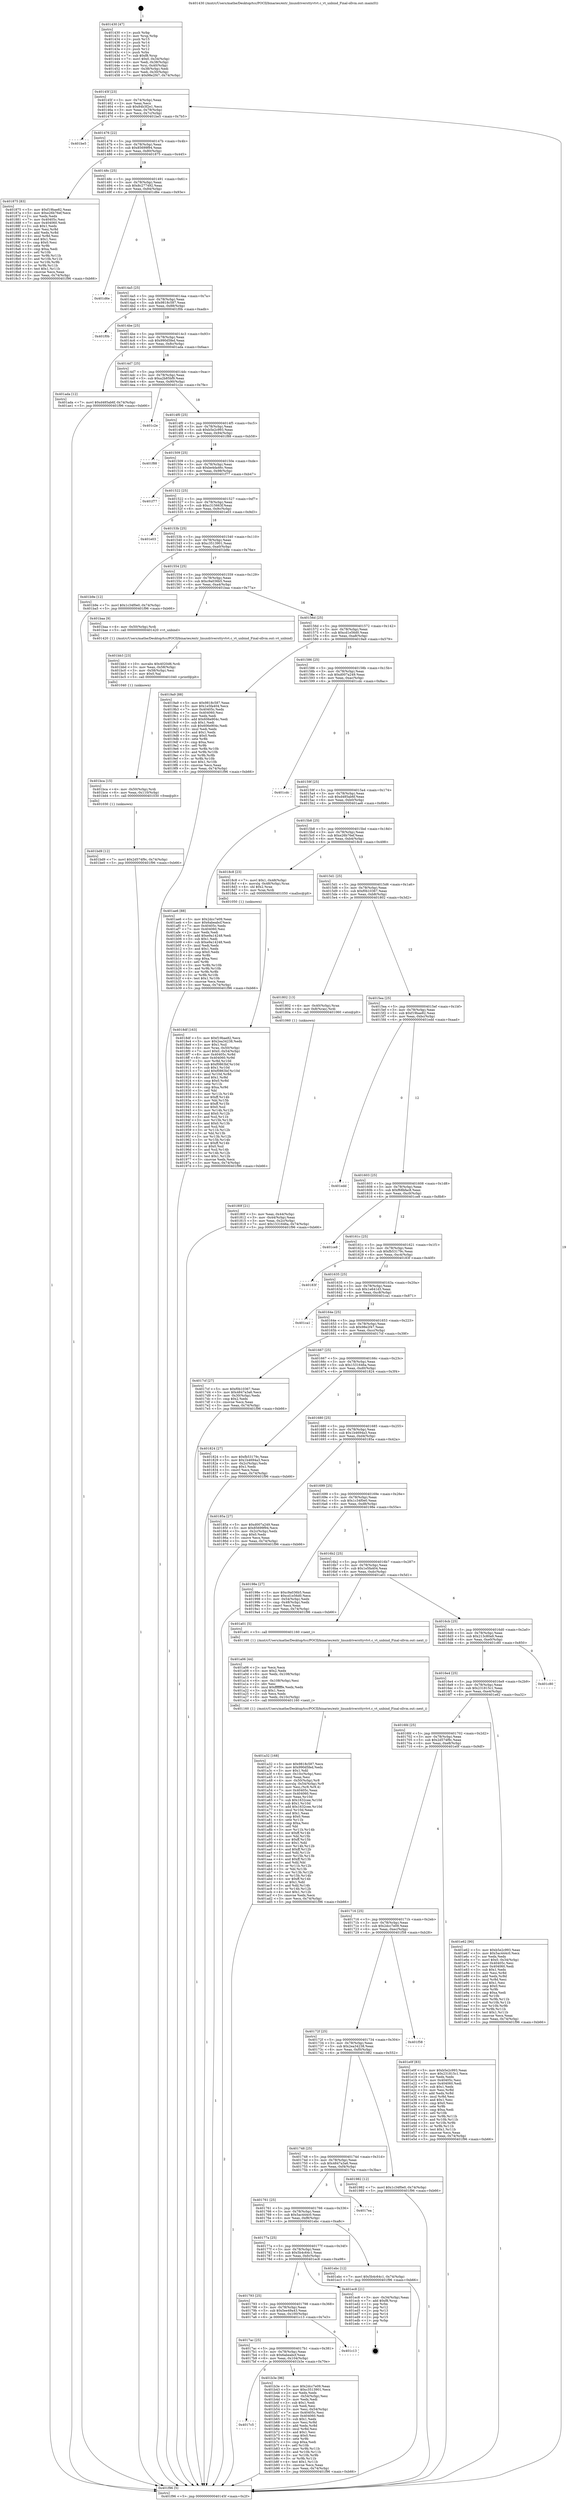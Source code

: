 digraph "0x401430" {
  label = "0x401430 (/mnt/c/Users/mathe/Desktop/tcc/POCII/binaries/extr_linuxdriversttyvtvt.c_vt_unbind_Final-ollvm.out::main(0))"
  labelloc = "t"
  node[shape=record]

  Entry [label="",width=0.3,height=0.3,shape=circle,fillcolor=black,style=filled]
  "0x40145f" [label="{
     0x40145f [23]\l
     | [instrs]\l
     &nbsp;&nbsp;0x40145f \<+3\>: mov -0x74(%rbp),%eax\l
     &nbsp;&nbsp;0x401462 \<+2\>: mov %eax,%ecx\l
     &nbsp;&nbsp;0x401464 \<+6\>: sub $0x84b3f2e1,%ecx\l
     &nbsp;&nbsp;0x40146a \<+3\>: mov %eax,-0x78(%rbp)\l
     &nbsp;&nbsp;0x40146d \<+3\>: mov %ecx,-0x7c(%rbp)\l
     &nbsp;&nbsp;0x401470 \<+6\>: je 0000000000401be5 \<main+0x7b5\>\l
  }"]
  "0x401be5" [label="{
     0x401be5\l
  }", style=dashed]
  "0x401476" [label="{
     0x401476 [22]\l
     | [instrs]\l
     &nbsp;&nbsp;0x401476 \<+5\>: jmp 000000000040147b \<main+0x4b\>\l
     &nbsp;&nbsp;0x40147b \<+3\>: mov -0x78(%rbp),%eax\l
     &nbsp;&nbsp;0x40147e \<+5\>: sub $0x85699f94,%eax\l
     &nbsp;&nbsp;0x401483 \<+3\>: mov %eax,-0x80(%rbp)\l
     &nbsp;&nbsp;0x401486 \<+6\>: je 0000000000401875 \<main+0x445\>\l
  }"]
  Exit [label="",width=0.3,height=0.3,shape=circle,fillcolor=black,style=filled,peripheries=2]
  "0x401875" [label="{
     0x401875 [83]\l
     | [instrs]\l
     &nbsp;&nbsp;0x401875 \<+5\>: mov $0xf19bae82,%eax\l
     &nbsp;&nbsp;0x40187a \<+5\>: mov $0xe26b76ef,%ecx\l
     &nbsp;&nbsp;0x40187f \<+2\>: xor %edx,%edx\l
     &nbsp;&nbsp;0x401881 \<+7\>: mov 0x40405c,%esi\l
     &nbsp;&nbsp;0x401888 \<+7\>: mov 0x404060,%edi\l
     &nbsp;&nbsp;0x40188f \<+3\>: sub $0x1,%edx\l
     &nbsp;&nbsp;0x401892 \<+3\>: mov %esi,%r8d\l
     &nbsp;&nbsp;0x401895 \<+3\>: add %edx,%r8d\l
     &nbsp;&nbsp;0x401898 \<+4\>: imul %r8d,%esi\l
     &nbsp;&nbsp;0x40189c \<+3\>: and $0x1,%esi\l
     &nbsp;&nbsp;0x40189f \<+3\>: cmp $0x0,%esi\l
     &nbsp;&nbsp;0x4018a2 \<+4\>: sete %r9b\l
     &nbsp;&nbsp;0x4018a6 \<+3\>: cmp $0xa,%edi\l
     &nbsp;&nbsp;0x4018a9 \<+4\>: setl %r10b\l
     &nbsp;&nbsp;0x4018ad \<+3\>: mov %r9b,%r11b\l
     &nbsp;&nbsp;0x4018b0 \<+3\>: and %r10b,%r11b\l
     &nbsp;&nbsp;0x4018b3 \<+3\>: xor %r10b,%r9b\l
     &nbsp;&nbsp;0x4018b6 \<+3\>: or %r9b,%r11b\l
     &nbsp;&nbsp;0x4018b9 \<+4\>: test $0x1,%r11b\l
     &nbsp;&nbsp;0x4018bd \<+3\>: cmovne %ecx,%eax\l
     &nbsp;&nbsp;0x4018c0 \<+3\>: mov %eax,-0x74(%rbp)\l
     &nbsp;&nbsp;0x4018c3 \<+5\>: jmp 0000000000401f96 \<main+0xb66\>\l
  }"]
  "0x40148c" [label="{
     0x40148c [25]\l
     | [instrs]\l
     &nbsp;&nbsp;0x40148c \<+5\>: jmp 0000000000401491 \<main+0x61\>\l
     &nbsp;&nbsp;0x401491 \<+3\>: mov -0x78(%rbp),%eax\l
     &nbsp;&nbsp;0x401494 \<+5\>: sub $0x8c277492,%eax\l
     &nbsp;&nbsp;0x401499 \<+6\>: mov %eax,-0x84(%rbp)\l
     &nbsp;&nbsp;0x40149f \<+6\>: je 0000000000401d6e \<main+0x93e\>\l
  }"]
  "0x401bd9" [label="{
     0x401bd9 [12]\l
     | [instrs]\l
     &nbsp;&nbsp;0x401bd9 \<+7\>: movl $0x2d574f9c,-0x74(%rbp)\l
     &nbsp;&nbsp;0x401be0 \<+5\>: jmp 0000000000401f96 \<main+0xb66\>\l
  }"]
  "0x401d6e" [label="{
     0x401d6e\l
  }", style=dashed]
  "0x4014a5" [label="{
     0x4014a5 [25]\l
     | [instrs]\l
     &nbsp;&nbsp;0x4014a5 \<+5\>: jmp 00000000004014aa \<main+0x7a\>\l
     &nbsp;&nbsp;0x4014aa \<+3\>: mov -0x78(%rbp),%eax\l
     &nbsp;&nbsp;0x4014ad \<+5\>: sub $0x9818c587,%eax\l
     &nbsp;&nbsp;0x4014b2 \<+6\>: mov %eax,-0x88(%rbp)\l
     &nbsp;&nbsp;0x4014b8 \<+6\>: je 0000000000401f0b \<main+0xadb\>\l
  }"]
  "0x401bca" [label="{
     0x401bca [15]\l
     | [instrs]\l
     &nbsp;&nbsp;0x401bca \<+4\>: mov -0x50(%rbp),%rdi\l
     &nbsp;&nbsp;0x401bce \<+6\>: mov %eax,-0x110(%rbp)\l
     &nbsp;&nbsp;0x401bd4 \<+5\>: call 0000000000401030 \<free@plt\>\l
     | [calls]\l
     &nbsp;&nbsp;0x401030 \{1\} (unknown)\l
  }"]
  "0x401f0b" [label="{
     0x401f0b\l
  }", style=dashed]
  "0x4014be" [label="{
     0x4014be [25]\l
     | [instrs]\l
     &nbsp;&nbsp;0x4014be \<+5\>: jmp 00000000004014c3 \<main+0x93\>\l
     &nbsp;&nbsp;0x4014c3 \<+3\>: mov -0x78(%rbp),%eax\l
     &nbsp;&nbsp;0x4014c6 \<+5\>: sub $0x990d5fed,%eax\l
     &nbsp;&nbsp;0x4014cb \<+6\>: mov %eax,-0x8c(%rbp)\l
     &nbsp;&nbsp;0x4014d1 \<+6\>: je 0000000000401ada \<main+0x6aa\>\l
  }"]
  "0x401bb3" [label="{
     0x401bb3 [23]\l
     | [instrs]\l
     &nbsp;&nbsp;0x401bb3 \<+10\>: movabs $0x4020d6,%rdi\l
     &nbsp;&nbsp;0x401bbd \<+3\>: mov %eax,-0x58(%rbp)\l
     &nbsp;&nbsp;0x401bc0 \<+3\>: mov -0x58(%rbp),%esi\l
     &nbsp;&nbsp;0x401bc3 \<+2\>: mov $0x0,%al\l
     &nbsp;&nbsp;0x401bc5 \<+5\>: call 0000000000401040 \<printf@plt\>\l
     | [calls]\l
     &nbsp;&nbsp;0x401040 \{1\} (unknown)\l
  }"]
  "0x401ada" [label="{
     0x401ada [12]\l
     | [instrs]\l
     &nbsp;&nbsp;0x401ada \<+7\>: movl $0xd485ab6f,-0x74(%rbp)\l
     &nbsp;&nbsp;0x401ae1 \<+5\>: jmp 0000000000401f96 \<main+0xb66\>\l
  }"]
  "0x4014d7" [label="{
     0x4014d7 [25]\l
     | [instrs]\l
     &nbsp;&nbsp;0x4014d7 \<+5\>: jmp 00000000004014dc \<main+0xac\>\l
     &nbsp;&nbsp;0x4014dc \<+3\>: mov -0x78(%rbp),%eax\l
     &nbsp;&nbsp;0x4014df \<+5\>: sub $0xa2b85bf9,%eax\l
     &nbsp;&nbsp;0x4014e4 \<+6\>: mov %eax,-0x90(%rbp)\l
     &nbsp;&nbsp;0x4014ea \<+6\>: je 0000000000401c2e \<main+0x7fe\>\l
  }"]
  "0x4017c5" [label="{
     0x4017c5\l
  }", style=dashed]
  "0x401c2e" [label="{
     0x401c2e\l
  }", style=dashed]
  "0x4014f0" [label="{
     0x4014f0 [25]\l
     | [instrs]\l
     &nbsp;&nbsp;0x4014f0 \<+5\>: jmp 00000000004014f5 \<main+0xc5\>\l
     &nbsp;&nbsp;0x4014f5 \<+3\>: mov -0x78(%rbp),%eax\l
     &nbsp;&nbsp;0x4014f8 \<+5\>: sub $0xb5e2c993,%eax\l
     &nbsp;&nbsp;0x4014fd \<+6\>: mov %eax,-0x94(%rbp)\l
     &nbsp;&nbsp;0x401503 \<+6\>: je 0000000000401f88 \<main+0xb58\>\l
  }"]
  "0x401b3e" [label="{
     0x401b3e [96]\l
     | [instrs]\l
     &nbsp;&nbsp;0x401b3e \<+5\>: mov $0x2dcc7e09,%eax\l
     &nbsp;&nbsp;0x401b43 \<+5\>: mov $0xc3513901,%ecx\l
     &nbsp;&nbsp;0x401b48 \<+2\>: xor %edx,%edx\l
     &nbsp;&nbsp;0x401b4a \<+3\>: mov -0x54(%rbp),%esi\l
     &nbsp;&nbsp;0x401b4d \<+2\>: mov %edx,%edi\l
     &nbsp;&nbsp;0x401b4f \<+3\>: sub $0x1,%edi\l
     &nbsp;&nbsp;0x401b52 \<+2\>: sub %edi,%esi\l
     &nbsp;&nbsp;0x401b54 \<+3\>: mov %esi,-0x54(%rbp)\l
     &nbsp;&nbsp;0x401b57 \<+7\>: mov 0x40405c,%esi\l
     &nbsp;&nbsp;0x401b5e \<+7\>: mov 0x404060,%edi\l
     &nbsp;&nbsp;0x401b65 \<+3\>: sub $0x1,%edx\l
     &nbsp;&nbsp;0x401b68 \<+3\>: mov %esi,%r8d\l
     &nbsp;&nbsp;0x401b6b \<+3\>: add %edx,%r8d\l
     &nbsp;&nbsp;0x401b6e \<+4\>: imul %r8d,%esi\l
     &nbsp;&nbsp;0x401b72 \<+3\>: and $0x1,%esi\l
     &nbsp;&nbsp;0x401b75 \<+3\>: cmp $0x0,%esi\l
     &nbsp;&nbsp;0x401b78 \<+4\>: sete %r9b\l
     &nbsp;&nbsp;0x401b7c \<+3\>: cmp $0xa,%edi\l
     &nbsp;&nbsp;0x401b7f \<+4\>: setl %r10b\l
     &nbsp;&nbsp;0x401b83 \<+3\>: mov %r9b,%r11b\l
     &nbsp;&nbsp;0x401b86 \<+3\>: and %r10b,%r11b\l
     &nbsp;&nbsp;0x401b89 \<+3\>: xor %r10b,%r9b\l
     &nbsp;&nbsp;0x401b8c \<+3\>: or %r9b,%r11b\l
     &nbsp;&nbsp;0x401b8f \<+4\>: test $0x1,%r11b\l
     &nbsp;&nbsp;0x401b93 \<+3\>: cmovne %ecx,%eax\l
     &nbsp;&nbsp;0x401b96 \<+3\>: mov %eax,-0x74(%rbp)\l
     &nbsp;&nbsp;0x401b99 \<+5\>: jmp 0000000000401f96 \<main+0xb66\>\l
  }"]
  "0x401f88" [label="{
     0x401f88\l
  }", style=dashed]
  "0x401509" [label="{
     0x401509 [25]\l
     | [instrs]\l
     &nbsp;&nbsp;0x401509 \<+5\>: jmp 000000000040150e \<main+0xde\>\l
     &nbsp;&nbsp;0x40150e \<+3\>: mov -0x78(%rbp),%eax\l
     &nbsp;&nbsp;0x401511 \<+5\>: sub $0xbe4da46c,%eax\l
     &nbsp;&nbsp;0x401516 \<+6\>: mov %eax,-0x98(%rbp)\l
     &nbsp;&nbsp;0x40151c \<+6\>: je 0000000000401f77 \<main+0xb47\>\l
  }"]
  "0x4017ac" [label="{
     0x4017ac [25]\l
     | [instrs]\l
     &nbsp;&nbsp;0x4017ac \<+5\>: jmp 00000000004017b1 \<main+0x381\>\l
     &nbsp;&nbsp;0x4017b1 \<+3\>: mov -0x78(%rbp),%eax\l
     &nbsp;&nbsp;0x4017b4 \<+5\>: sub $0x6abeabcf,%eax\l
     &nbsp;&nbsp;0x4017b9 \<+6\>: mov %eax,-0x104(%rbp)\l
     &nbsp;&nbsp;0x4017bf \<+6\>: je 0000000000401b3e \<main+0x70e\>\l
  }"]
  "0x401f77" [label="{
     0x401f77\l
  }", style=dashed]
  "0x401522" [label="{
     0x401522 [25]\l
     | [instrs]\l
     &nbsp;&nbsp;0x401522 \<+5\>: jmp 0000000000401527 \<main+0xf7\>\l
     &nbsp;&nbsp;0x401527 \<+3\>: mov -0x78(%rbp),%eax\l
     &nbsp;&nbsp;0x40152a \<+5\>: sub $0xc315663f,%eax\l
     &nbsp;&nbsp;0x40152f \<+6\>: mov %eax,-0x9c(%rbp)\l
     &nbsp;&nbsp;0x401535 \<+6\>: je 0000000000401e03 \<main+0x9d3\>\l
  }"]
  "0x401c13" [label="{
     0x401c13\l
  }", style=dashed]
  "0x401e03" [label="{
     0x401e03\l
  }", style=dashed]
  "0x40153b" [label="{
     0x40153b [25]\l
     | [instrs]\l
     &nbsp;&nbsp;0x40153b \<+5\>: jmp 0000000000401540 \<main+0x110\>\l
     &nbsp;&nbsp;0x401540 \<+3\>: mov -0x78(%rbp),%eax\l
     &nbsp;&nbsp;0x401543 \<+5\>: sub $0xc3513901,%eax\l
     &nbsp;&nbsp;0x401548 \<+6\>: mov %eax,-0xa0(%rbp)\l
     &nbsp;&nbsp;0x40154e \<+6\>: je 0000000000401b9e \<main+0x76e\>\l
  }"]
  "0x401793" [label="{
     0x401793 [25]\l
     | [instrs]\l
     &nbsp;&nbsp;0x401793 \<+5\>: jmp 0000000000401798 \<main+0x368\>\l
     &nbsp;&nbsp;0x401798 \<+3\>: mov -0x78(%rbp),%eax\l
     &nbsp;&nbsp;0x40179b \<+5\>: sub $0x5ee49a43,%eax\l
     &nbsp;&nbsp;0x4017a0 \<+6\>: mov %eax,-0x100(%rbp)\l
     &nbsp;&nbsp;0x4017a6 \<+6\>: je 0000000000401c13 \<main+0x7e3\>\l
  }"]
  "0x401b9e" [label="{
     0x401b9e [12]\l
     | [instrs]\l
     &nbsp;&nbsp;0x401b9e \<+7\>: movl $0x1c34f0e0,-0x74(%rbp)\l
     &nbsp;&nbsp;0x401ba5 \<+5\>: jmp 0000000000401f96 \<main+0xb66\>\l
  }"]
  "0x401554" [label="{
     0x401554 [25]\l
     | [instrs]\l
     &nbsp;&nbsp;0x401554 \<+5\>: jmp 0000000000401559 \<main+0x129\>\l
     &nbsp;&nbsp;0x401559 \<+3\>: mov -0x78(%rbp),%eax\l
     &nbsp;&nbsp;0x40155c \<+5\>: sub $0xc9a036b5,%eax\l
     &nbsp;&nbsp;0x401561 \<+6\>: mov %eax,-0xa4(%rbp)\l
     &nbsp;&nbsp;0x401567 \<+6\>: je 0000000000401baa \<main+0x77a\>\l
  }"]
  "0x401ec8" [label="{
     0x401ec8 [21]\l
     | [instrs]\l
     &nbsp;&nbsp;0x401ec8 \<+3\>: mov -0x34(%rbp),%eax\l
     &nbsp;&nbsp;0x401ecb \<+7\>: add $0xf8,%rsp\l
     &nbsp;&nbsp;0x401ed2 \<+1\>: pop %rbx\l
     &nbsp;&nbsp;0x401ed3 \<+2\>: pop %r12\l
     &nbsp;&nbsp;0x401ed5 \<+2\>: pop %r13\l
     &nbsp;&nbsp;0x401ed7 \<+2\>: pop %r14\l
     &nbsp;&nbsp;0x401ed9 \<+2\>: pop %r15\l
     &nbsp;&nbsp;0x401edb \<+1\>: pop %rbp\l
     &nbsp;&nbsp;0x401edc \<+1\>: ret\l
  }"]
  "0x401baa" [label="{
     0x401baa [9]\l
     | [instrs]\l
     &nbsp;&nbsp;0x401baa \<+4\>: mov -0x50(%rbp),%rdi\l
     &nbsp;&nbsp;0x401bae \<+5\>: call 0000000000401420 \<vt_unbind\>\l
     | [calls]\l
     &nbsp;&nbsp;0x401420 \{1\} (/mnt/c/Users/mathe/Desktop/tcc/POCII/binaries/extr_linuxdriversttyvtvt.c_vt_unbind_Final-ollvm.out::vt_unbind)\l
  }"]
  "0x40156d" [label="{
     0x40156d [25]\l
     | [instrs]\l
     &nbsp;&nbsp;0x40156d \<+5\>: jmp 0000000000401572 \<main+0x142\>\l
     &nbsp;&nbsp;0x401572 \<+3\>: mov -0x78(%rbp),%eax\l
     &nbsp;&nbsp;0x401575 \<+5\>: sub $0xcd1e56d0,%eax\l
     &nbsp;&nbsp;0x40157a \<+6\>: mov %eax,-0xa8(%rbp)\l
     &nbsp;&nbsp;0x401580 \<+6\>: je 00000000004019a9 \<main+0x579\>\l
  }"]
  "0x40177a" [label="{
     0x40177a [25]\l
     | [instrs]\l
     &nbsp;&nbsp;0x40177a \<+5\>: jmp 000000000040177f \<main+0x34f\>\l
     &nbsp;&nbsp;0x40177f \<+3\>: mov -0x78(%rbp),%eax\l
     &nbsp;&nbsp;0x401782 \<+5\>: sub $0x5b4c64c1,%eax\l
     &nbsp;&nbsp;0x401787 \<+6\>: mov %eax,-0xfc(%rbp)\l
     &nbsp;&nbsp;0x40178d \<+6\>: je 0000000000401ec8 \<main+0xa98\>\l
  }"]
  "0x4019a9" [label="{
     0x4019a9 [88]\l
     | [instrs]\l
     &nbsp;&nbsp;0x4019a9 \<+5\>: mov $0x9818c587,%eax\l
     &nbsp;&nbsp;0x4019ae \<+5\>: mov $0x1e5fa404,%ecx\l
     &nbsp;&nbsp;0x4019b3 \<+7\>: mov 0x40405c,%edx\l
     &nbsp;&nbsp;0x4019ba \<+7\>: mov 0x404060,%esi\l
     &nbsp;&nbsp;0x4019c1 \<+2\>: mov %edx,%edi\l
     &nbsp;&nbsp;0x4019c3 \<+6\>: add $0x606e904c,%edi\l
     &nbsp;&nbsp;0x4019c9 \<+3\>: sub $0x1,%edi\l
     &nbsp;&nbsp;0x4019cc \<+6\>: sub $0x606e904c,%edi\l
     &nbsp;&nbsp;0x4019d2 \<+3\>: imul %edi,%edx\l
     &nbsp;&nbsp;0x4019d5 \<+3\>: and $0x1,%edx\l
     &nbsp;&nbsp;0x4019d8 \<+3\>: cmp $0x0,%edx\l
     &nbsp;&nbsp;0x4019db \<+4\>: sete %r8b\l
     &nbsp;&nbsp;0x4019df \<+3\>: cmp $0xa,%esi\l
     &nbsp;&nbsp;0x4019e2 \<+4\>: setl %r9b\l
     &nbsp;&nbsp;0x4019e6 \<+3\>: mov %r8b,%r10b\l
     &nbsp;&nbsp;0x4019e9 \<+3\>: and %r9b,%r10b\l
     &nbsp;&nbsp;0x4019ec \<+3\>: xor %r9b,%r8b\l
     &nbsp;&nbsp;0x4019ef \<+3\>: or %r8b,%r10b\l
     &nbsp;&nbsp;0x4019f2 \<+4\>: test $0x1,%r10b\l
     &nbsp;&nbsp;0x4019f6 \<+3\>: cmovne %ecx,%eax\l
     &nbsp;&nbsp;0x4019f9 \<+3\>: mov %eax,-0x74(%rbp)\l
     &nbsp;&nbsp;0x4019fc \<+5\>: jmp 0000000000401f96 \<main+0xb66\>\l
  }"]
  "0x401586" [label="{
     0x401586 [25]\l
     | [instrs]\l
     &nbsp;&nbsp;0x401586 \<+5\>: jmp 000000000040158b \<main+0x15b\>\l
     &nbsp;&nbsp;0x40158b \<+3\>: mov -0x78(%rbp),%eax\l
     &nbsp;&nbsp;0x40158e \<+5\>: sub $0xd007a249,%eax\l
     &nbsp;&nbsp;0x401593 \<+6\>: mov %eax,-0xac(%rbp)\l
     &nbsp;&nbsp;0x401599 \<+6\>: je 0000000000401cdc \<main+0x8ac\>\l
  }"]
  "0x401ebc" [label="{
     0x401ebc [12]\l
     | [instrs]\l
     &nbsp;&nbsp;0x401ebc \<+7\>: movl $0x5b4c64c1,-0x74(%rbp)\l
     &nbsp;&nbsp;0x401ec3 \<+5\>: jmp 0000000000401f96 \<main+0xb66\>\l
  }"]
  "0x401cdc" [label="{
     0x401cdc\l
  }", style=dashed]
  "0x40159f" [label="{
     0x40159f [25]\l
     | [instrs]\l
     &nbsp;&nbsp;0x40159f \<+5\>: jmp 00000000004015a4 \<main+0x174\>\l
     &nbsp;&nbsp;0x4015a4 \<+3\>: mov -0x78(%rbp),%eax\l
     &nbsp;&nbsp;0x4015a7 \<+5\>: sub $0xd485ab6f,%eax\l
     &nbsp;&nbsp;0x4015ac \<+6\>: mov %eax,-0xb0(%rbp)\l
     &nbsp;&nbsp;0x4015b2 \<+6\>: je 0000000000401ae6 \<main+0x6b6\>\l
  }"]
  "0x401761" [label="{
     0x401761 [25]\l
     | [instrs]\l
     &nbsp;&nbsp;0x401761 \<+5\>: jmp 0000000000401766 \<main+0x336\>\l
     &nbsp;&nbsp;0x401766 \<+3\>: mov -0x78(%rbp),%eax\l
     &nbsp;&nbsp;0x401769 \<+5\>: sub $0x5ac444c0,%eax\l
     &nbsp;&nbsp;0x40176e \<+6\>: mov %eax,-0xf8(%rbp)\l
     &nbsp;&nbsp;0x401774 \<+6\>: je 0000000000401ebc \<main+0xa8c\>\l
  }"]
  "0x401ae6" [label="{
     0x401ae6 [88]\l
     | [instrs]\l
     &nbsp;&nbsp;0x401ae6 \<+5\>: mov $0x2dcc7e09,%eax\l
     &nbsp;&nbsp;0x401aeb \<+5\>: mov $0x6abeabcf,%ecx\l
     &nbsp;&nbsp;0x401af0 \<+7\>: mov 0x40405c,%edx\l
     &nbsp;&nbsp;0x401af7 \<+7\>: mov 0x404060,%esi\l
     &nbsp;&nbsp;0x401afe \<+2\>: mov %edx,%edi\l
     &nbsp;&nbsp;0x401b00 \<+6\>: add $0xe9a14248,%edi\l
     &nbsp;&nbsp;0x401b06 \<+3\>: sub $0x1,%edi\l
     &nbsp;&nbsp;0x401b09 \<+6\>: sub $0xe9a14248,%edi\l
     &nbsp;&nbsp;0x401b0f \<+3\>: imul %edi,%edx\l
     &nbsp;&nbsp;0x401b12 \<+3\>: and $0x1,%edx\l
     &nbsp;&nbsp;0x401b15 \<+3\>: cmp $0x0,%edx\l
     &nbsp;&nbsp;0x401b18 \<+4\>: sete %r8b\l
     &nbsp;&nbsp;0x401b1c \<+3\>: cmp $0xa,%esi\l
     &nbsp;&nbsp;0x401b1f \<+4\>: setl %r9b\l
     &nbsp;&nbsp;0x401b23 \<+3\>: mov %r8b,%r10b\l
     &nbsp;&nbsp;0x401b26 \<+3\>: and %r9b,%r10b\l
     &nbsp;&nbsp;0x401b29 \<+3\>: xor %r9b,%r8b\l
     &nbsp;&nbsp;0x401b2c \<+3\>: or %r8b,%r10b\l
     &nbsp;&nbsp;0x401b2f \<+4\>: test $0x1,%r10b\l
     &nbsp;&nbsp;0x401b33 \<+3\>: cmovne %ecx,%eax\l
     &nbsp;&nbsp;0x401b36 \<+3\>: mov %eax,-0x74(%rbp)\l
     &nbsp;&nbsp;0x401b39 \<+5\>: jmp 0000000000401f96 \<main+0xb66\>\l
  }"]
  "0x4015b8" [label="{
     0x4015b8 [25]\l
     | [instrs]\l
     &nbsp;&nbsp;0x4015b8 \<+5\>: jmp 00000000004015bd \<main+0x18d\>\l
     &nbsp;&nbsp;0x4015bd \<+3\>: mov -0x78(%rbp),%eax\l
     &nbsp;&nbsp;0x4015c0 \<+5\>: sub $0xe26b76ef,%eax\l
     &nbsp;&nbsp;0x4015c5 \<+6\>: mov %eax,-0xb4(%rbp)\l
     &nbsp;&nbsp;0x4015cb \<+6\>: je 00000000004018c8 \<main+0x498\>\l
  }"]
  "0x4017ea" [label="{
     0x4017ea\l
  }", style=dashed]
  "0x4018c8" [label="{
     0x4018c8 [23]\l
     | [instrs]\l
     &nbsp;&nbsp;0x4018c8 \<+7\>: movl $0x1,-0x48(%rbp)\l
     &nbsp;&nbsp;0x4018cf \<+4\>: movslq -0x48(%rbp),%rax\l
     &nbsp;&nbsp;0x4018d3 \<+4\>: shl $0x2,%rax\l
     &nbsp;&nbsp;0x4018d7 \<+3\>: mov %rax,%rdi\l
     &nbsp;&nbsp;0x4018da \<+5\>: call 0000000000401050 \<malloc@plt\>\l
     | [calls]\l
     &nbsp;&nbsp;0x401050 \{1\} (unknown)\l
  }"]
  "0x4015d1" [label="{
     0x4015d1 [25]\l
     | [instrs]\l
     &nbsp;&nbsp;0x4015d1 \<+5\>: jmp 00000000004015d6 \<main+0x1a6\>\l
     &nbsp;&nbsp;0x4015d6 \<+3\>: mov -0x78(%rbp),%eax\l
     &nbsp;&nbsp;0x4015d9 \<+5\>: sub $0xf0b10367,%eax\l
     &nbsp;&nbsp;0x4015de \<+6\>: mov %eax,-0xb8(%rbp)\l
     &nbsp;&nbsp;0x4015e4 \<+6\>: je 0000000000401802 \<main+0x3d2\>\l
  }"]
  "0x401a32" [label="{
     0x401a32 [168]\l
     | [instrs]\l
     &nbsp;&nbsp;0x401a32 \<+5\>: mov $0x9818c587,%ecx\l
     &nbsp;&nbsp;0x401a37 \<+5\>: mov $0x990d5fed,%edx\l
     &nbsp;&nbsp;0x401a3c \<+3\>: mov $0x1,%dil\l
     &nbsp;&nbsp;0x401a3f \<+6\>: mov -0x10c(%rbp),%esi\l
     &nbsp;&nbsp;0x401a45 \<+3\>: imul %eax,%esi\l
     &nbsp;&nbsp;0x401a48 \<+4\>: mov -0x50(%rbp),%r8\l
     &nbsp;&nbsp;0x401a4c \<+4\>: movslq -0x54(%rbp),%r9\l
     &nbsp;&nbsp;0x401a50 \<+4\>: mov %esi,(%r8,%r9,4)\l
     &nbsp;&nbsp;0x401a54 \<+7\>: mov 0x40405c,%eax\l
     &nbsp;&nbsp;0x401a5b \<+7\>: mov 0x404060,%esi\l
     &nbsp;&nbsp;0x401a62 \<+3\>: mov %eax,%r10d\l
     &nbsp;&nbsp;0x401a65 \<+7\>: sub $0x1632cee,%r10d\l
     &nbsp;&nbsp;0x401a6c \<+4\>: sub $0x1,%r10d\l
     &nbsp;&nbsp;0x401a70 \<+7\>: add $0x1632cee,%r10d\l
     &nbsp;&nbsp;0x401a77 \<+4\>: imul %r10d,%eax\l
     &nbsp;&nbsp;0x401a7b \<+3\>: and $0x1,%eax\l
     &nbsp;&nbsp;0x401a7e \<+3\>: cmp $0x0,%eax\l
     &nbsp;&nbsp;0x401a81 \<+4\>: sete %r11b\l
     &nbsp;&nbsp;0x401a85 \<+3\>: cmp $0xa,%esi\l
     &nbsp;&nbsp;0x401a88 \<+3\>: setl %bl\l
     &nbsp;&nbsp;0x401a8b \<+3\>: mov %r11b,%r14b\l
     &nbsp;&nbsp;0x401a8e \<+4\>: xor $0xff,%r14b\l
     &nbsp;&nbsp;0x401a92 \<+3\>: mov %bl,%r15b\l
     &nbsp;&nbsp;0x401a95 \<+4\>: xor $0xff,%r15b\l
     &nbsp;&nbsp;0x401a99 \<+4\>: xor $0x1,%dil\l
     &nbsp;&nbsp;0x401a9d \<+3\>: mov %r14b,%r12b\l
     &nbsp;&nbsp;0x401aa0 \<+4\>: and $0xff,%r12b\l
     &nbsp;&nbsp;0x401aa4 \<+3\>: and %dil,%r11b\l
     &nbsp;&nbsp;0x401aa7 \<+3\>: mov %r15b,%r13b\l
     &nbsp;&nbsp;0x401aaa \<+4\>: and $0xff,%r13b\l
     &nbsp;&nbsp;0x401aae \<+3\>: and %dil,%bl\l
     &nbsp;&nbsp;0x401ab1 \<+3\>: or %r11b,%r12b\l
     &nbsp;&nbsp;0x401ab4 \<+3\>: or %bl,%r13b\l
     &nbsp;&nbsp;0x401ab7 \<+3\>: xor %r13b,%r12b\l
     &nbsp;&nbsp;0x401aba \<+3\>: or %r15b,%r14b\l
     &nbsp;&nbsp;0x401abd \<+4\>: xor $0xff,%r14b\l
     &nbsp;&nbsp;0x401ac1 \<+4\>: or $0x1,%dil\l
     &nbsp;&nbsp;0x401ac5 \<+3\>: and %dil,%r14b\l
     &nbsp;&nbsp;0x401ac8 \<+3\>: or %r14b,%r12b\l
     &nbsp;&nbsp;0x401acb \<+4\>: test $0x1,%r12b\l
     &nbsp;&nbsp;0x401acf \<+3\>: cmovne %edx,%ecx\l
     &nbsp;&nbsp;0x401ad2 \<+3\>: mov %ecx,-0x74(%rbp)\l
     &nbsp;&nbsp;0x401ad5 \<+5\>: jmp 0000000000401f96 \<main+0xb66\>\l
  }"]
  "0x401802" [label="{
     0x401802 [13]\l
     | [instrs]\l
     &nbsp;&nbsp;0x401802 \<+4\>: mov -0x40(%rbp),%rax\l
     &nbsp;&nbsp;0x401806 \<+4\>: mov 0x8(%rax),%rdi\l
     &nbsp;&nbsp;0x40180a \<+5\>: call 0000000000401060 \<atoi@plt\>\l
     | [calls]\l
     &nbsp;&nbsp;0x401060 \{1\} (unknown)\l
  }"]
  "0x4015ea" [label="{
     0x4015ea [25]\l
     | [instrs]\l
     &nbsp;&nbsp;0x4015ea \<+5\>: jmp 00000000004015ef \<main+0x1bf\>\l
     &nbsp;&nbsp;0x4015ef \<+3\>: mov -0x78(%rbp),%eax\l
     &nbsp;&nbsp;0x4015f2 \<+5\>: sub $0xf19bae82,%eax\l
     &nbsp;&nbsp;0x4015f7 \<+6\>: mov %eax,-0xbc(%rbp)\l
     &nbsp;&nbsp;0x4015fd \<+6\>: je 0000000000401edd \<main+0xaad\>\l
  }"]
  "0x401a06" [label="{
     0x401a06 [44]\l
     | [instrs]\l
     &nbsp;&nbsp;0x401a06 \<+2\>: xor %ecx,%ecx\l
     &nbsp;&nbsp;0x401a08 \<+5\>: mov $0x2,%edx\l
     &nbsp;&nbsp;0x401a0d \<+6\>: mov %edx,-0x108(%rbp)\l
     &nbsp;&nbsp;0x401a13 \<+1\>: cltd\l
     &nbsp;&nbsp;0x401a14 \<+6\>: mov -0x108(%rbp),%esi\l
     &nbsp;&nbsp;0x401a1a \<+2\>: idiv %esi\l
     &nbsp;&nbsp;0x401a1c \<+6\>: imul $0xfffffffe,%edx,%edx\l
     &nbsp;&nbsp;0x401a22 \<+3\>: sub $0x1,%ecx\l
     &nbsp;&nbsp;0x401a25 \<+2\>: sub %ecx,%edx\l
     &nbsp;&nbsp;0x401a27 \<+6\>: mov %edx,-0x10c(%rbp)\l
     &nbsp;&nbsp;0x401a2d \<+5\>: call 0000000000401160 \<next_i\>\l
     | [calls]\l
     &nbsp;&nbsp;0x401160 \{1\} (/mnt/c/Users/mathe/Desktop/tcc/POCII/binaries/extr_linuxdriversttyvtvt.c_vt_unbind_Final-ollvm.out::next_i)\l
  }"]
  "0x401edd" [label="{
     0x401edd\l
  }", style=dashed]
  "0x401603" [label="{
     0x401603 [25]\l
     | [instrs]\l
     &nbsp;&nbsp;0x401603 \<+5\>: jmp 0000000000401608 \<main+0x1d8\>\l
     &nbsp;&nbsp;0x401608 \<+3\>: mov -0x78(%rbp),%eax\l
     &nbsp;&nbsp;0x40160b \<+5\>: sub $0xf68bfac8,%eax\l
     &nbsp;&nbsp;0x401610 \<+6\>: mov %eax,-0xc0(%rbp)\l
     &nbsp;&nbsp;0x401616 \<+6\>: je 0000000000401ce8 \<main+0x8b8\>\l
  }"]
  "0x401748" [label="{
     0x401748 [25]\l
     | [instrs]\l
     &nbsp;&nbsp;0x401748 \<+5\>: jmp 000000000040174d \<main+0x31d\>\l
     &nbsp;&nbsp;0x40174d \<+3\>: mov -0x78(%rbp),%eax\l
     &nbsp;&nbsp;0x401750 \<+5\>: sub $0x4847a3a6,%eax\l
     &nbsp;&nbsp;0x401755 \<+6\>: mov %eax,-0xf4(%rbp)\l
     &nbsp;&nbsp;0x40175b \<+6\>: je 00000000004017ea \<main+0x3ba\>\l
  }"]
  "0x401ce8" [label="{
     0x401ce8\l
  }", style=dashed]
  "0x40161c" [label="{
     0x40161c [25]\l
     | [instrs]\l
     &nbsp;&nbsp;0x40161c \<+5\>: jmp 0000000000401621 \<main+0x1f1\>\l
     &nbsp;&nbsp;0x401621 \<+3\>: mov -0x78(%rbp),%eax\l
     &nbsp;&nbsp;0x401624 \<+5\>: sub $0xfb53179c,%eax\l
     &nbsp;&nbsp;0x401629 \<+6\>: mov %eax,-0xc4(%rbp)\l
     &nbsp;&nbsp;0x40162f \<+6\>: je 000000000040183f \<main+0x40f\>\l
  }"]
  "0x401982" [label="{
     0x401982 [12]\l
     | [instrs]\l
     &nbsp;&nbsp;0x401982 \<+7\>: movl $0x1c34f0e0,-0x74(%rbp)\l
     &nbsp;&nbsp;0x401989 \<+5\>: jmp 0000000000401f96 \<main+0xb66\>\l
  }"]
  "0x40183f" [label="{
     0x40183f\l
  }", style=dashed]
  "0x401635" [label="{
     0x401635 [25]\l
     | [instrs]\l
     &nbsp;&nbsp;0x401635 \<+5\>: jmp 000000000040163a \<main+0x20a\>\l
     &nbsp;&nbsp;0x40163a \<+3\>: mov -0x78(%rbp),%eax\l
     &nbsp;&nbsp;0x40163d \<+5\>: sub $0x1e641d3,%eax\l
     &nbsp;&nbsp;0x401642 \<+6\>: mov %eax,-0xc8(%rbp)\l
     &nbsp;&nbsp;0x401648 \<+6\>: je 0000000000401ca1 \<main+0x871\>\l
  }"]
  "0x40172f" [label="{
     0x40172f [25]\l
     | [instrs]\l
     &nbsp;&nbsp;0x40172f \<+5\>: jmp 0000000000401734 \<main+0x304\>\l
     &nbsp;&nbsp;0x401734 \<+3\>: mov -0x78(%rbp),%eax\l
     &nbsp;&nbsp;0x401737 \<+5\>: sub $0x2ea34238,%eax\l
     &nbsp;&nbsp;0x40173c \<+6\>: mov %eax,-0xf0(%rbp)\l
     &nbsp;&nbsp;0x401742 \<+6\>: je 0000000000401982 \<main+0x552\>\l
  }"]
  "0x401ca1" [label="{
     0x401ca1\l
  }", style=dashed]
  "0x40164e" [label="{
     0x40164e [25]\l
     | [instrs]\l
     &nbsp;&nbsp;0x40164e \<+5\>: jmp 0000000000401653 \<main+0x223\>\l
     &nbsp;&nbsp;0x401653 \<+3\>: mov -0x78(%rbp),%eax\l
     &nbsp;&nbsp;0x401656 \<+5\>: sub $0x98e2f47,%eax\l
     &nbsp;&nbsp;0x40165b \<+6\>: mov %eax,-0xcc(%rbp)\l
     &nbsp;&nbsp;0x401661 \<+6\>: je 00000000004017cf \<main+0x39f\>\l
  }"]
  "0x401f58" [label="{
     0x401f58\l
  }", style=dashed]
  "0x4017cf" [label="{
     0x4017cf [27]\l
     | [instrs]\l
     &nbsp;&nbsp;0x4017cf \<+5\>: mov $0xf0b10367,%eax\l
     &nbsp;&nbsp;0x4017d4 \<+5\>: mov $0x4847a3a6,%ecx\l
     &nbsp;&nbsp;0x4017d9 \<+3\>: mov -0x30(%rbp),%edx\l
     &nbsp;&nbsp;0x4017dc \<+3\>: cmp $0x2,%edx\l
     &nbsp;&nbsp;0x4017df \<+3\>: cmovne %ecx,%eax\l
     &nbsp;&nbsp;0x4017e2 \<+3\>: mov %eax,-0x74(%rbp)\l
     &nbsp;&nbsp;0x4017e5 \<+5\>: jmp 0000000000401f96 \<main+0xb66\>\l
  }"]
  "0x401667" [label="{
     0x401667 [25]\l
     | [instrs]\l
     &nbsp;&nbsp;0x401667 \<+5\>: jmp 000000000040166c \<main+0x23c\>\l
     &nbsp;&nbsp;0x40166c \<+3\>: mov -0x78(%rbp),%eax\l
     &nbsp;&nbsp;0x40166f \<+5\>: sub $0x1531646a,%eax\l
     &nbsp;&nbsp;0x401674 \<+6\>: mov %eax,-0xd0(%rbp)\l
     &nbsp;&nbsp;0x40167a \<+6\>: je 0000000000401824 \<main+0x3f4\>\l
  }"]
  "0x401f96" [label="{
     0x401f96 [5]\l
     | [instrs]\l
     &nbsp;&nbsp;0x401f96 \<+5\>: jmp 000000000040145f \<main+0x2f\>\l
  }"]
  "0x401430" [label="{
     0x401430 [47]\l
     | [instrs]\l
     &nbsp;&nbsp;0x401430 \<+1\>: push %rbp\l
     &nbsp;&nbsp;0x401431 \<+3\>: mov %rsp,%rbp\l
     &nbsp;&nbsp;0x401434 \<+2\>: push %r15\l
     &nbsp;&nbsp;0x401436 \<+2\>: push %r14\l
     &nbsp;&nbsp;0x401438 \<+2\>: push %r13\l
     &nbsp;&nbsp;0x40143a \<+2\>: push %r12\l
     &nbsp;&nbsp;0x40143c \<+1\>: push %rbx\l
     &nbsp;&nbsp;0x40143d \<+7\>: sub $0xf8,%rsp\l
     &nbsp;&nbsp;0x401444 \<+7\>: movl $0x0,-0x34(%rbp)\l
     &nbsp;&nbsp;0x40144b \<+3\>: mov %edi,-0x38(%rbp)\l
     &nbsp;&nbsp;0x40144e \<+4\>: mov %rsi,-0x40(%rbp)\l
     &nbsp;&nbsp;0x401452 \<+3\>: mov -0x38(%rbp),%edi\l
     &nbsp;&nbsp;0x401455 \<+3\>: mov %edi,-0x30(%rbp)\l
     &nbsp;&nbsp;0x401458 \<+7\>: movl $0x98e2f47,-0x74(%rbp)\l
  }"]
  "0x40180f" [label="{
     0x40180f [21]\l
     | [instrs]\l
     &nbsp;&nbsp;0x40180f \<+3\>: mov %eax,-0x44(%rbp)\l
     &nbsp;&nbsp;0x401812 \<+3\>: mov -0x44(%rbp),%eax\l
     &nbsp;&nbsp;0x401815 \<+3\>: mov %eax,-0x2c(%rbp)\l
     &nbsp;&nbsp;0x401818 \<+7\>: movl $0x1531646a,-0x74(%rbp)\l
     &nbsp;&nbsp;0x40181f \<+5\>: jmp 0000000000401f96 \<main+0xb66\>\l
  }"]
  "0x401716" [label="{
     0x401716 [25]\l
     | [instrs]\l
     &nbsp;&nbsp;0x401716 \<+5\>: jmp 000000000040171b \<main+0x2eb\>\l
     &nbsp;&nbsp;0x40171b \<+3\>: mov -0x78(%rbp),%eax\l
     &nbsp;&nbsp;0x40171e \<+5\>: sub $0x2dcc7e09,%eax\l
     &nbsp;&nbsp;0x401723 \<+6\>: mov %eax,-0xec(%rbp)\l
     &nbsp;&nbsp;0x401729 \<+6\>: je 0000000000401f58 \<main+0xb28\>\l
  }"]
  "0x401824" [label="{
     0x401824 [27]\l
     | [instrs]\l
     &nbsp;&nbsp;0x401824 \<+5\>: mov $0xfb53179c,%eax\l
     &nbsp;&nbsp;0x401829 \<+5\>: mov $0x1b4694a3,%ecx\l
     &nbsp;&nbsp;0x40182e \<+3\>: mov -0x2c(%rbp),%edx\l
     &nbsp;&nbsp;0x401831 \<+3\>: cmp $0x1,%edx\l
     &nbsp;&nbsp;0x401834 \<+3\>: cmovl %ecx,%eax\l
     &nbsp;&nbsp;0x401837 \<+3\>: mov %eax,-0x74(%rbp)\l
     &nbsp;&nbsp;0x40183a \<+5\>: jmp 0000000000401f96 \<main+0xb66\>\l
  }"]
  "0x401680" [label="{
     0x401680 [25]\l
     | [instrs]\l
     &nbsp;&nbsp;0x401680 \<+5\>: jmp 0000000000401685 \<main+0x255\>\l
     &nbsp;&nbsp;0x401685 \<+3\>: mov -0x78(%rbp),%eax\l
     &nbsp;&nbsp;0x401688 \<+5\>: sub $0x1b4694a3,%eax\l
     &nbsp;&nbsp;0x40168d \<+6\>: mov %eax,-0xd4(%rbp)\l
     &nbsp;&nbsp;0x401693 \<+6\>: je 000000000040185a \<main+0x42a\>\l
  }"]
  "0x401e0f" [label="{
     0x401e0f [83]\l
     | [instrs]\l
     &nbsp;&nbsp;0x401e0f \<+5\>: mov $0xb5e2c993,%eax\l
     &nbsp;&nbsp;0x401e14 \<+5\>: mov $0x231815c1,%ecx\l
     &nbsp;&nbsp;0x401e19 \<+2\>: xor %edx,%edx\l
     &nbsp;&nbsp;0x401e1b \<+7\>: mov 0x40405c,%esi\l
     &nbsp;&nbsp;0x401e22 \<+7\>: mov 0x404060,%edi\l
     &nbsp;&nbsp;0x401e29 \<+3\>: sub $0x1,%edx\l
     &nbsp;&nbsp;0x401e2c \<+3\>: mov %esi,%r8d\l
     &nbsp;&nbsp;0x401e2f \<+3\>: add %edx,%r8d\l
     &nbsp;&nbsp;0x401e32 \<+4\>: imul %r8d,%esi\l
     &nbsp;&nbsp;0x401e36 \<+3\>: and $0x1,%esi\l
     &nbsp;&nbsp;0x401e39 \<+3\>: cmp $0x0,%esi\l
     &nbsp;&nbsp;0x401e3c \<+4\>: sete %r9b\l
     &nbsp;&nbsp;0x401e40 \<+3\>: cmp $0xa,%edi\l
     &nbsp;&nbsp;0x401e43 \<+4\>: setl %r10b\l
     &nbsp;&nbsp;0x401e47 \<+3\>: mov %r9b,%r11b\l
     &nbsp;&nbsp;0x401e4a \<+3\>: and %r10b,%r11b\l
     &nbsp;&nbsp;0x401e4d \<+3\>: xor %r10b,%r9b\l
     &nbsp;&nbsp;0x401e50 \<+3\>: or %r9b,%r11b\l
     &nbsp;&nbsp;0x401e53 \<+4\>: test $0x1,%r11b\l
     &nbsp;&nbsp;0x401e57 \<+3\>: cmovne %ecx,%eax\l
     &nbsp;&nbsp;0x401e5a \<+3\>: mov %eax,-0x74(%rbp)\l
     &nbsp;&nbsp;0x401e5d \<+5\>: jmp 0000000000401f96 \<main+0xb66\>\l
  }"]
  "0x40185a" [label="{
     0x40185a [27]\l
     | [instrs]\l
     &nbsp;&nbsp;0x40185a \<+5\>: mov $0xd007a249,%eax\l
     &nbsp;&nbsp;0x40185f \<+5\>: mov $0x85699f94,%ecx\l
     &nbsp;&nbsp;0x401864 \<+3\>: mov -0x2c(%rbp),%edx\l
     &nbsp;&nbsp;0x401867 \<+3\>: cmp $0x0,%edx\l
     &nbsp;&nbsp;0x40186a \<+3\>: cmove %ecx,%eax\l
     &nbsp;&nbsp;0x40186d \<+3\>: mov %eax,-0x74(%rbp)\l
     &nbsp;&nbsp;0x401870 \<+5\>: jmp 0000000000401f96 \<main+0xb66\>\l
  }"]
  "0x401699" [label="{
     0x401699 [25]\l
     | [instrs]\l
     &nbsp;&nbsp;0x401699 \<+5\>: jmp 000000000040169e \<main+0x26e\>\l
     &nbsp;&nbsp;0x40169e \<+3\>: mov -0x78(%rbp),%eax\l
     &nbsp;&nbsp;0x4016a1 \<+5\>: sub $0x1c34f0e0,%eax\l
     &nbsp;&nbsp;0x4016a6 \<+6\>: mov %eax,-0xd8(%rbp)\l
     &nbsp;&nbsp;0x4016ac \<+6\>: je 000000000040198e \<main+0x55e\>\l
  }"]
  "0x4018df" [label="{
     0x4018df [163]\l
     | [instrs]\l
     &nbsp;&nbsp;0x4018df \<+5\>: mov $0xf19bae82,%ecx\l
     &nbsp;&nbsp;0x4018e4 \<+5\>: mov $0x2ea34238,%edx\l
     &nbsp;&nbsp;0x4018e9 \<+3\>: mov $0x1,%sil\l
     &nbsp;&nbsp;0x4018ec \<+4\>: mov %rax,-0x50(%rbp)\l
     &nbsp;&nbsp;0x4018f0 \<+7\>: movl $0x0,-0x54(%rbp)\l
     &nbsp;&nbsp;0x4018f7 \<+8\>: mov 0x40405c,%r8d\l
     &nbsp;&nbsp;0x4018ff \<+8\>: mov 0x404060,%r9d\l
     &nbsp;&nbsp;0x401907 \<+3\>: mov %r8d,%r10d\l
     &nbsp;&nbsp;0x40190a \<+7\>: sub $0xf0863bf,%r10d\l
     &nbsp;&nbsp;0x401911 \<+4\>: sub $0x1,%r10d\l
     &nbsp;&nbsp;0x401915 \<+7\>: add $0xf0863bf,%r10d\l
     &nbsp;&nbsp;0x40191c \<+4\>: imul %r10d,%r8d\l
     &nbsp;&nbsp;0x401920 \<+4\>: and $0x1,%r8d\l
     &nbsp;&nbsp;0x401924 \<+4\>: cmp $0x0,%r8d\l
     &nbsp;&nbsp;0x401928 \<+4\>: sete %r11b\l
     &nbsp;&nbsp;0x40192c \<+4\>: cmp $0xa,%r9d\l
     &nbsp;&nbsp;0x401930 \<+3\>: setl %bl\l
     &nbsp;&nbsp;0x401933 \<+3\>: mov %r11b,%r14b\l
     &nbsp;&nbsp;0x401936 \<+4\>: xor $0xff,%r14b\l
     &nbsp;&nbsp;0x40193a \<+3\>: mov %bl,%r15b\l
     &nbsp;&nbsp;0x40193d \<+4\>: xor $0xff,%r15b\l
     &nbsp;&nbsp;0x401941 \<+4\>: xor $0x0,%sil\l
     &nbsp;&nbsp;0x401945 \<+3\>: mov %r14b,%r12b\l
     &nbsp;&nbsp;0x401948 \<+4\>: and $0x0,%r12b\l
     &nbsp;&nbsp;0x40194c \<+3\>: and %sil,%r11b\l
     &nbsp;&nbsp;0x40194f \<+3\>: mov %r15b,%r13b\l
     &nbsp;&nbsp;0x401952 \<+4\>: and $0x0,%r13b\l
     &nbsp;&nbsp;0x401956 \<+3\>: and %sil,%bl\l
     &nbsp;&nbsp;0x401959 \<+3\>: or %r11b,%r12b\l
     &nbsp;&nbsp;0x40195c \<+3\>: or %bl,%r13b\l
     &nbsp;&nbsp;0x40195f \<+3\>: xor %r13b,%r12b\l
     &nbsp;&nbsp;0x401962 \<+3\>: or %r15b,%r14b\l
     &nbsp;&nbsp;0x401965 \<+4\>: xor $0xff,%r14b\l
     &nbsp;&nbsp;0x401969 \<+4\>: or $0x0,%sil\l
     &nbsp;&nbsp;0x40196d \<+3\>: and %sil,%r14b\l
     &nbsp;&nbsp;0x401970 \<+3\>: or %r14b,%r12b\l
     &nbsp;&nbsp;0x401973 \<+4\>: test $0x1,%r12b\l
     &nbsp;&nbsp;0x401977 \<+3\>: cmovne %edx,%ecx\l
     &nbsp;&nbsp;0x40197a \<+3\>: mov %ecx,-0x74(%rbp)\l
     &nbsp;&nbsp;0x40197d \<+5\>: jmp 0000000000401f96 \<main+0xb66\>\l
  }"]
  "0x4016fd" [label="{
     0x4016fd [25]\l
     | [instrs]\l
     &nbsp;&nbsp;0x4016fd \<+5\>: jmp 0000000000401702 \<main+0x2d2\>\l
     &nbsp;&nbsp;0x401702 \<+3\>: mov -0x78(%rbp),%eax\l
     &nbsp;&nbsp;0x401705 \<+5\>: sub $0x2d574f9c,%eax\l
     &nbsp;&nbsp;0x40170a \<+6\>: mov %eax,-0xe8(%rbp)\l
     &nbsp;&nbsp;0x401710 \<+6\>: je 0000000000401e0f \<main+0x9df\>\l
  }"]
  "0x40198e" [label="{
     0x40198e [27]\l
     | [instrs]\l
     &nbsp;&nbsp;0x40198e \<+5\>: mov $0xc9a036b5,%eax\l
     &nbsp;&nbsp;0x401993 \<+5\>: mov $0xcd1e56d0,%ecx\l
     &nbsp;&nbsp;0x401998 \<+3\>: mov -0x54(%rbp),%edx\l
     &nbsp;&nbsp;0x40199b \<+3\>: cmp -0x48(%rbp),%edx\l
     &nbsp;&nbsp;0x40199e \<+3\>: cmovl %ecx,%eax\l
     &nbsp;&nbsp;0x4019a1 \<+3\>: mov %eax,-0x74(%rbp)\l
     &nbsp;&nbsp;0x4019a4 \<+5\>: jmp 0000000000401f96 \<main+0xb66\>\l
  }"]
  "0x4016b2" [label="{
     0x4016b2 [25]\l
     | [instrs]\l
     &nbsp;&nbsp;0x4016b2 \<+5\>: jmp 00000000004016b7 \<main+0x287\>\l
     &nbsp;&nbsp;0x4016b7 \<+3\>: mov -0x78(%rbp),%eax\l
     &nbsp;&nbsp;0x4016ba \<+5\>: sub $0x1e5fa404,%eax\l
     &nbsp;&nbsp;0x4016bf \<+6\>: mov %eax,-0xdc(%rbp)\l
     &nbsp;&nbsp;0x4016c5 \<+6\>: je 0000000000401a01 \<main+0x5d1\>\l
  }"]
  "0x401e62" [label="{
     0x401e62 [90]\l
     | [instrs]\l
     &nbsp;&nbsp;0x401e62 \<+5\>: mov $0xb5e2c993,%eax\l
     &nbsp;&nbsp;0x401e67 \<+5\>: mov $0x5ac444c0,%ecx\l
     &nbsp;&nbsp;0x401e6c \<+2\>: xor %edx,%edx\l
     &nbsp;&nbsp;0x401e6e \<+7\>: movl $0x0,-0x34(%rbp)\l
     &nbsp;&nbsp;0x401e75 \<+7\>: mov 0x40405c,%esi\l
     &nbsp;&nbsp;0x401e7c \<+7\>: mov 0x404060,%edi\l
     &nbsp;&nbsp;0x401e83 \<+3\>: sub $0x1,%edx\l
     &nbsp;&nbsp;0x401e86 \<+3\>: mov %esi,%r8d\l
     &nbsp;&nbsp;0x401e89 \<+3\>: add %edx,%r8d\l
     &nbsp;&nbsp;0x401e8c \<+4\>: imul %r8d,%esi\l
     &nbsp;&nbsp;0x401e90 \<+3\>: and $0x1,%esi\l
     &nbsp;&nbsp;0x401e93 \<+3\>: cmp $0x0,%esi\l
     &nbsp;&nbsp;0x401e96 \<+4\>: sete %r9b\l
     &nbsp;&nbsp;0x401e9a \<+3\>: cmp $0xa,%edi\l
     &nbsp;&nbsp;0x401e9d \<+4\>: setl %r10b\l
     &nbsp;&nbsp;0x401ea1 \<+3\>: mov %r9b,%r11b\l
     &nbsp;&nbsp;0x401ea4 \<+3\>: and %r10b,%r11b\l
     &nbsp;&nbsp;0x401ea7 \<+3\>: xor %r10b,%r9b\l
     &nbsp;&nbsp;0x401eaa \<+3\>: or %r9b,%r11b\l
     &nbsp;&nbsp;0x401ead \<+4\>: test $0x1,%r11b\l
     &nbsp;&nbsp;0x401eb1 \<+3\>: cmovne %ecx,%eax\l
     &nbsp;&nbsp;0x401eb4 \<+3\>: mov %eax,-0x74(%rbp)\l
     &nbsp;&nbsp;0x401eb7 \<+5\>: jmp 0000000000401f96 \<main+0xb66\>\l
  }"]
  "0x401a01" [label="{
     0x401a01 [5]\l
     | [instrs]\l
     &nbsp;&nbsp;0x401a01 \<+5\>: call 0000000000401160 \<next_i\>\l
     | [calls]\l
     &nbsp;&nbsp;0x401160 \{1\} (/mnt/c/Users/mathe/Desktop/tcc/POCII/binaries/extr_linuxdriversttyvtvt.c_vt_unbind_Final-ollvm.out::next_i)\l
  }"]
  "0x4016cb" [label="{
     0x4016cb [25]\l
     | [instrs]\l
     &nbsp;&nbsp;0x4016cb \<+5\>: jmp 00000000004016d0 \<main+0x2a0\>\l
     &nbsp;&nbsp;0x4016d0 \<+3\>: mov -0x78(%rbp),%eax\l
     &nbsp;&nbsp;0x4016d3 \<+5\>: sub $0x213c80a9,%eax\l
     &nbsp;&nbsp;0x4016d8 \<+6\>: mov %eax,-0xe0(%rbp)\l
     &nbsp;&nbsp;0x4016de \<+6\>: je 0000000000401c80 \<main+0x850\>\l
  }"]
  "0x4016e4" [label="{
     0x4016e4 [25]\l
     | [instrs]\l
     &nbsp;&nbsp;0x4016e4 \<+5\>: jmp 00000000004016e9 \<main+0x2b9\>\l
     &nbsp;&nbsp;0x4016e9 \<+3\>: mov -0x78(%rbp),%eax\l
     &nbsp;&nbsp;0x4016ec \<+5\>: sub $0x231815c1,%eax\l
     &nbsp;&nbsp;0x4016f1 \<+6\>: mov %eax,-0xe4(%rbp)\l
     &nbsp;&nbsp;0x4016f7 \<+6\>: je 0000000000401e62 \<main+0xa32\>\l
  }"]
  "0x401c80" [label="{
     0x401c80\l
  }", style=dashed]
  Entry -> "0x401430" [label=" 1"]
  "0x40145f" -> "0x401be5" [label=" 0"]
  "0x40145f" -> "0x401476" [label=" 20"]
  "0x401ec8" -> Exit [label=" 1"]
  "0x401476" -> "0x401875" [label=" 1"]
  "0x401476" -> "0x40148c" [label=" 19"]
  "0x401ebc" -> "0x401f96" [label=" 1"]
  "0x40148c" -> "0x401d6e" [label=" 0"]
  "0x40148c" -> "0x4014a5" [label=" 19"]
  "0x401e62" -> "0x401f96" [label=" 1"]
  "0x4014a5" -> "0x401f0b" [label=" 0"]
  "0x4014a5" -> "0x4014be" [label=" 19"]
  "0x401e0f" -> "0x401f96" [label=" 1"]
  "0x4014be" -> "0x401ada" [label=" 1"]
  "0x4014be" -> "0x4014d7" [label=" 18"]
  "0x401bd9" -> "0x401f96" [label=" 1"]
  "0x4014d7" -> "0x401c2e" [label=" 0"]
  "0x4014d7" -> "0x4014f0" [label=" 18"]
  "0x401bca" -> "0x401bd9" [label=" 1"]
  "0x4014f0" -> "0x401f88" [label=" 0"]
  "0x4014f0" -> "0x401509" [label=" 18"]
  "0x401bb3" -> "0x401bca" [label=" 1"]
  "0x401509" -> "0x401f77" [label=" 0"]
  "0x401509" -> "0x401522" [label=" 18"]
  "0x401b9e" -> "0x401f96" [label=" 1"]
  "0x401522" -> "0x401e03" [label=" 0"]
  "0x401522" -> "0x40153b" [label=" 18"]
  "0x401b3e" -> "0x401f96" [label=" 1"]
  "0x40153b" -> "0x401b9e" [label=" 1"]
  "0x40153b" -> "0x401554" [label=" 17"]
  "0x4017ac" -> "0x401b3e" [label=" 1"]
  "0x401554" -> "0x401baa" [label=" 1"]
  "0x401554" -> "0x40156d" [label=" 16"]
  "0x401baa" -> "0x401bb3" [label=" 1"]
  "0x40156d" -> "0x4019a9" [label=" 1"]
  "0x40156d" -> "0x401586" [label=" 15"]
  "0x401793" -> "0x401c13" [label=" 0"]
  "0x401586" -> "0x401cdc" [label=" 0"]
  "0x401586" -> "0x40159f" [label=" 15"]
  "0x4017ac" -> "0x4017c5" [label=" 0"]
  "0x40159f" -> "0x401ae6" [label=" 1"]
  "0x40159f" -> "0x4015b8" [label=" 14"]
  "0x40177a" -> "0x401ec8" [label=" 1"]
  "0x4015b8" -> "0x4018c8" [label=" 1"]
  "0x4015b8" -> "0x4015d1" [label=" 13"]
  "0x401793" -> "0x4017ac" [label=" 1"]
  "0x4015d1" -> "0x401802" [label=" 1"]
  "0x4015d1" -> "0x4015ea" [label=" 12"]
  "0x401761" -> "0x401ebc" [label=" 1"]
  "0x4015ea" -> "0x401edd" [label=" 0"]
  "0x4015ea" -> "0x401603" [label=" 12"]
  "0x40177a" -> "0x401793" [label=" 1"]
  "0x401603" -> "0x401ce8" [label=" 0"]
  "0x401603" -> "0x40161c" [label=" 12"]
  "0x401748" -> "0x401761" [label=" 3"]
  "0x40161c" -> "0x40183f" [label=" 0"]
  "0x40161c" -> "0x401635" [label=" 12"]
  "0x401748" -> "0x4017ea" [label=" 0"]
  "0x401635" -> "0x401ca1" [label=" 0"]
  "0x401635" -> "0x40164e" [label=" 12"]
  "0x401ae6" -> "0x401f96" [label=" 1"]
  "0x40164e" -> "0x4017cf" [label=" 1"]
  "0x40164e" -> "0x401667" [label=" 11"]
  "0x4017cf" -> "0x401f96" [label=" 1"]
  "0x401430" -> "0x40145f" [label=" 1"]
  "0x401f96" -> "0x40145f" [label=" 19"]
  "0x401802" -> "0x40180f" [label=" 1"]
  "0x40180f" -> "0x401f96" [label=" 1"]
  "0x401ada" -> "0x401f96" [label=" 1"]
  "0x401667" -> "0x401824" [label=" 1"]
  "0x401667" -> "0x401680" [label=" 10"]
  "0x401824" -> "0x401f96" [label=" 1"]
  "0x401a06" -> "0x401a32" [label=" 1"]
  "0x401680" -> "0x40185a" [label=" 1"]
  "0x401680" -> "0x401699" [label=" 9"]
  "0x40185a" -> "0x401f96" [label=" 1"]
  "0x401875" -> "0x401f96" [label=" 1"]
  "0x4018c8" -> "0x4018df" [label=" 1"]
  "0x4018df" -> "0x401f96" [label=" 1"]
  "0x401a01" -> "0x401a06" [label=" 1"]
  "0x401699" -> "0x40198e" [label=" 2"]
  "0x401699" -> "0x4016b2" [label=" 7"]
  "0x40198e" -> "0x401f96" [label=" 2"]
  "0x4016b2" -> "0x401a01" [label=" 1"]
  "0x4016b2" -> "0x4016cb" [label=" 6"]
  "0x401982" -> "0x401f96" [label=" 1"]
  "0x4016cb" -> "0x401c80" [label=" 0"]
  "0x4016cb" -> "0x4016e4" [label=" 6"]
  "0x40172f" -> "0x401748" [label=" 3"]
  "0x4016e4" -> "0x401e62" [label=" 1"]
  "0x4016e4" -> "0x4016fd" [label=" 5"]
  "0x4019a9" -> "0x401f96" [label=" 1"]
  "0x4016fd" -> "0x401e0f" [label=" 1"]
  "0x4016fd" -> "0x401716" [label=" 4"]
  "0x401a32" -> "0x401f96" [label=" 1"]
  "0x401716" -> "0x401f58" [label=" 0"]
  "0x401716" -> "0x40172f" [label=" 4"]
  "0x401761" -> "0x40177a" [label=" 2"]
  "0x40172f" -> "0x401982" [label=" 1"]
}
